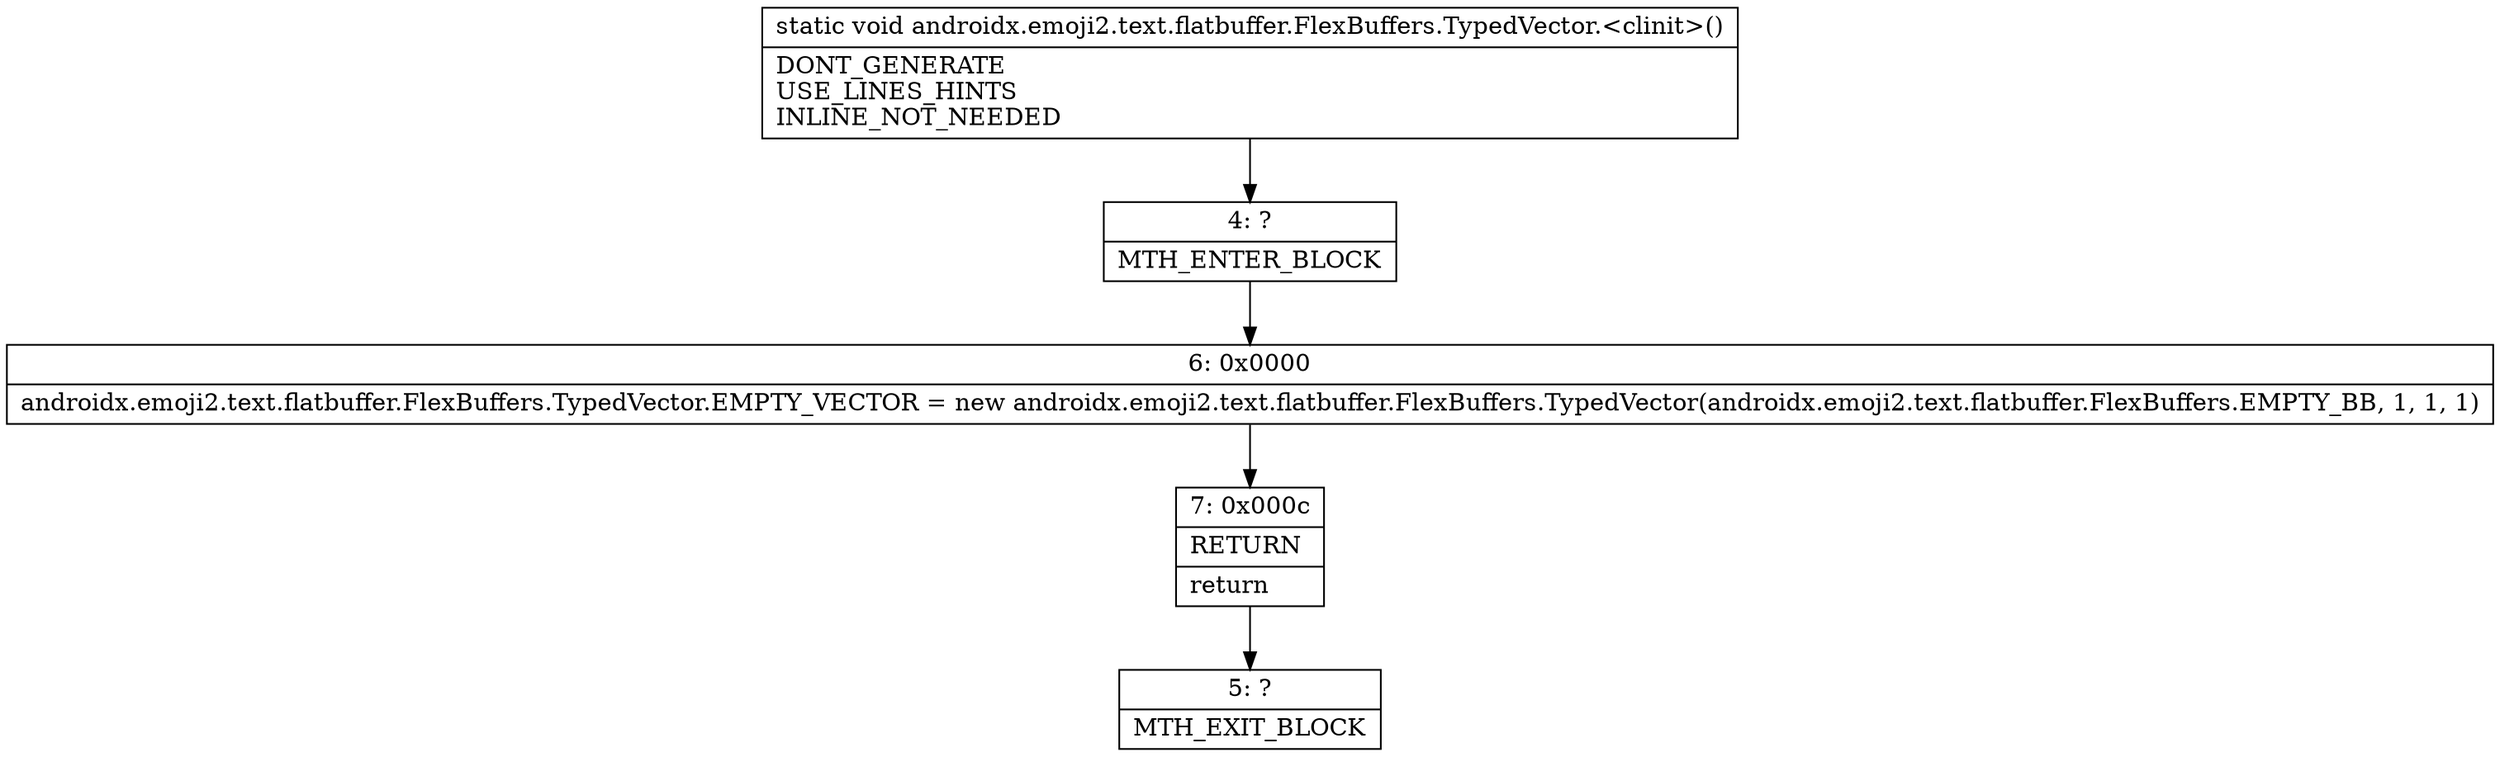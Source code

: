 digraph "CFG forandroidx.emoji2.text.flatbuffer.FlexBuffers.TypedVector.\<clinit\>()V" {
Node_4 [shape=record,label="{4\:\ ?|MTH_ENTER_BLOCK\l}"];
Node_6 [shape=record,label="{6\:\ 0x0000|androidx.emoji2.text.flatbuffer.FlexBuffers.TypedVector.EMPTY_VECTOR = new androidx.emoji2.text.flatbuffer.FlexBuffers.TypedVector(androidx.emoji2.text.flatbuffer.FlexBuffers.EMPTY_BB, 1, 1, 1)\l}"];
Node_7 [shape=record,label="{7\:\ 0x000c|RETURN\l|return\l}"];
Node_5 [shape=record,label="{5\:\ ?|MTH_EXIT_BLOCK\l}"];
MethodNode[shape=record,label="{static void androidx.emoji2.text.flatbuffer.FlexBuffers.TypedVector.\<clinit\>()  | DONT_GENERATE\lUSE_LINES_HINTS\lINLINE_NOT_NEEDED\l}"];
MethodNode -> Node_4;Node_4 -> Node_6;
Node_6 -> Node_7;
Node_7 -> Node_5;
}

